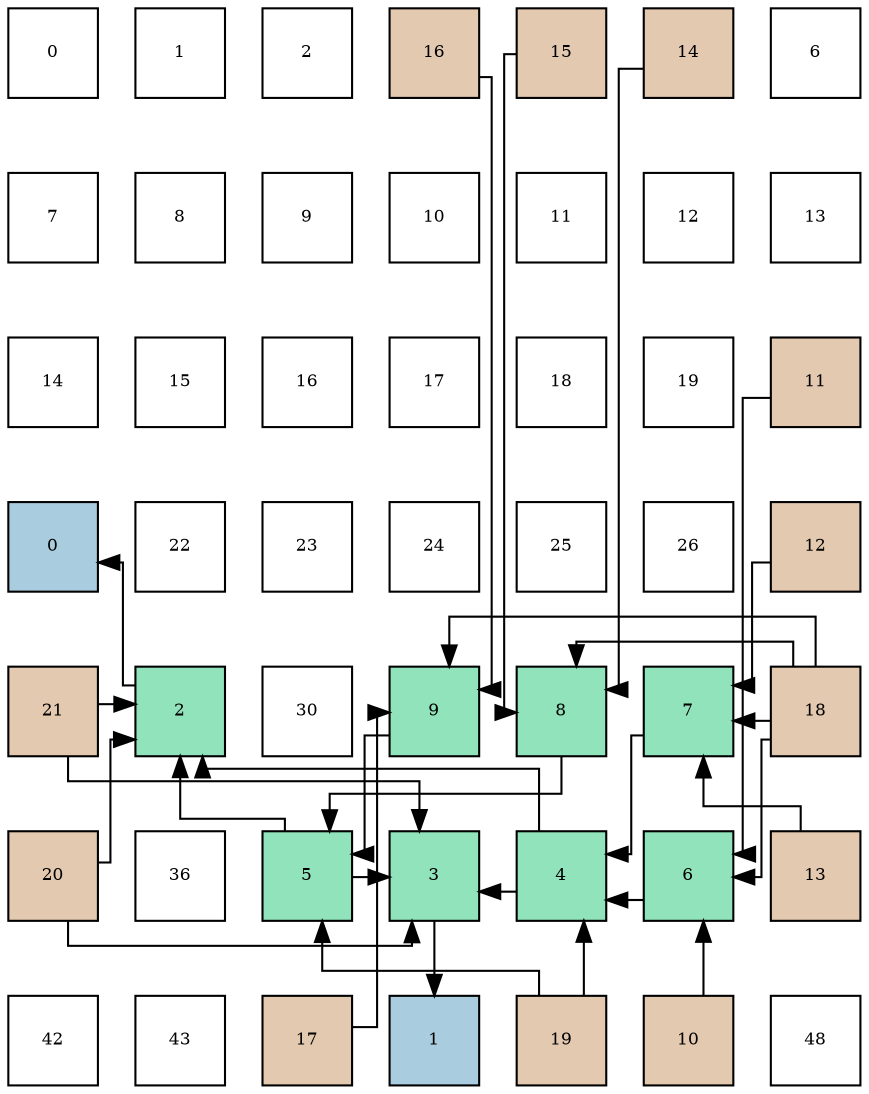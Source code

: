 digraph layout{
 rankdir=TB;
 splines=ortho;
 node [style=filled shape=square fixedsize=true width=0.6];
0[label="0", fontsize=8, fillcolor="#ffffff"];
1[label="1", fontsize=8, fillcolor="#ffffff"];
2[label="2", fontsize=8, fillcolor="#ffffff"];
3[label="16", fontsize=8, fillcolor="#e3c9af"];
4[label="15", fontsize=8, fillcolor="#e3c9af"];
5[label="14", fontsize=8, fillcolor="#e3c9af"];
6[label="6", fontsize=8, fillcolor="#ffffff"];
7[label="7", fontsize=8, fillcolor="#ffffff"];
8[label="8", fontsize=8, fillcolor="#ffffff"];
9[label="9", fontsize=8, fillcolor="#ffffff"];
10[label="10", fontsize=8, fillcolor="#ffffff"];
11[label="11", fontsize=8, fillcolor="#ffffff"];
12[label="12", fontsize=8, fillcolor="#ffffff"];
13[label="13", fontsize=8, fillcolor="#ffffff"];
14[label="14", fontsize=8, fillcolor="#ffffff"];
15[label="15", fontsize=8, fillcolor="#ffffff"];
16[label="16", fontsize=8, fillcolor="#ffffff"];
17[label="17", fontsize=8, fillcolor="#ffffff"];
18[label="18", fontsize=8, fillcolor="#ffffff"];
19[label="19", fontsize=8, fillcolor="#ffffff"];
20[label="11", fontsize=8, fillcolor="#e3c9af"];
21[label="0", fontsize=8, fillcolor="#a9ccde"];
22[label="22", fontsize=8, fillcolor="#ffffff"];
23[label="23", fontsize=8, fillcolor="#ffffff"];
24[label="24", fontsize=8, fillcolor="#ffffff"];
25[label="25", fontsize=8, fillcolor="#ffffff"];
26[label="26", fontsize=8, fillcolor="#ffffff"];
27[label="12", fontsize=8, fillcolor="#e3c9af"];
28[label="21", fontsize=8, fillcolor="#e3c9af"];
29[label="2", fontsize=8, fillcolor="#91e3bb"];
30[label="30", fontsize=8, fillcolor="#ffffff"];
31[label="9", fontsize=8, fillcolor="#91e3bb"];
32[label="8", fontsize=8, fillcolor="#91e3bb"];
33[label="7", fontsize=8, fillcolor="#91e3bb"];
34[label="18", fontsize=8, fillcolor="#e3c9af"];
35[label="20", fontsize=8, fillcolor="#e3c9af"];
36[label="36", fontsize=8, fillcolor="#ffffff"];
37[label="5", fontsize=8, fillcolor="#91e3bb"];
38[label="3", fontsize=8, fillcolor="#91e3bb"];
39[label="4", fontsize=8, fillcolor="#91e3bb"];
40[label="6", fontsize=8, fillcolor="#91e3bb"];
41[label="13", fontsize=8, fillcolor="#e3c9af"];
42[label="42", fontsize=8, fillcolor="#ffffff"];
43[label="43", fontsize=8, fillcolor="#ffffff"];
44[label="17", fontsize=8, fillcolor="#e3c9af"];
45[label="1", fontsize=8, fillcolor="#a9ccde"];
46[label="19", fontsize=8, fillcolor="#e3c9af"];
47[label="10", fontsize=8, fillcolor="#e3c9af"];
48[label="48", fontsize=8, fillcolor="#ffffff"];
edge [constraint=false, style=vis];29 -> 21;
38 -> 45;
39 -> 29;
39 -> 38;
37 -> 29;
37 -> 38;
40 -> 39;
33 -> 39;
32 -> 37;
31 -> 37;
47 -> 40;
20 -> 40;
27 -> 33;
41 -> 33;
5 -> 32;
4 -> 32;
3 -> 31;
44 -> 31;
34 -> 40;
34 -> 33;
34 -> 32;
34 -> 31;
46 -> 39;
46 -> 37;
35 -> 29;
35 -> 38;
28 -> 29;
28 -> 38;
edge [constraint=true, style=invis];
0 -> 7 -> 14 -> 21 -> 28 -> 35 -> 42;
1 -> 8 -> 15 -> 22 -> 29 -> 36 -> 43;
2 -> 9 -> 16 -> 23 -> 30 -> 37 -> 44;
3 -> 10 -> 17 -> 24 -> 31 -> 38 -> 45;
4 -> 11 -> 18 -> 25 -> 32 -> 39 -> 46;
5 -> 12 -> 19 -> 26 -> 33 -> 40 -> 47;
6 -> 13 -> 20 -> 27 -> 34 -> 41 -> 48;
rank = same {0 -> 1 -> 2 -> 3 -> 4 -> 5 -> 6};
rank = same {7 -> 8 -> 9 -> 10 -> 11 -> 12 -> 13};
rank = same {14 -> 15 -> 16 -> 17 -> 18 -> 19 -> 20};
rank = same {21 -> 22 -> 23 -> 24 -> 25 -> 26 -> 27};
rank = same {28 -> 29 -> 30 -> 31 -> 32 -> 33 -> 34};
rank = same {35 -> 36 -> 37 -> 38 -> 39 -> 40 -> 41};
rank = same {42 -> 43 -> 44 -> 45 -> 46 -> 47 -> 48};
}
